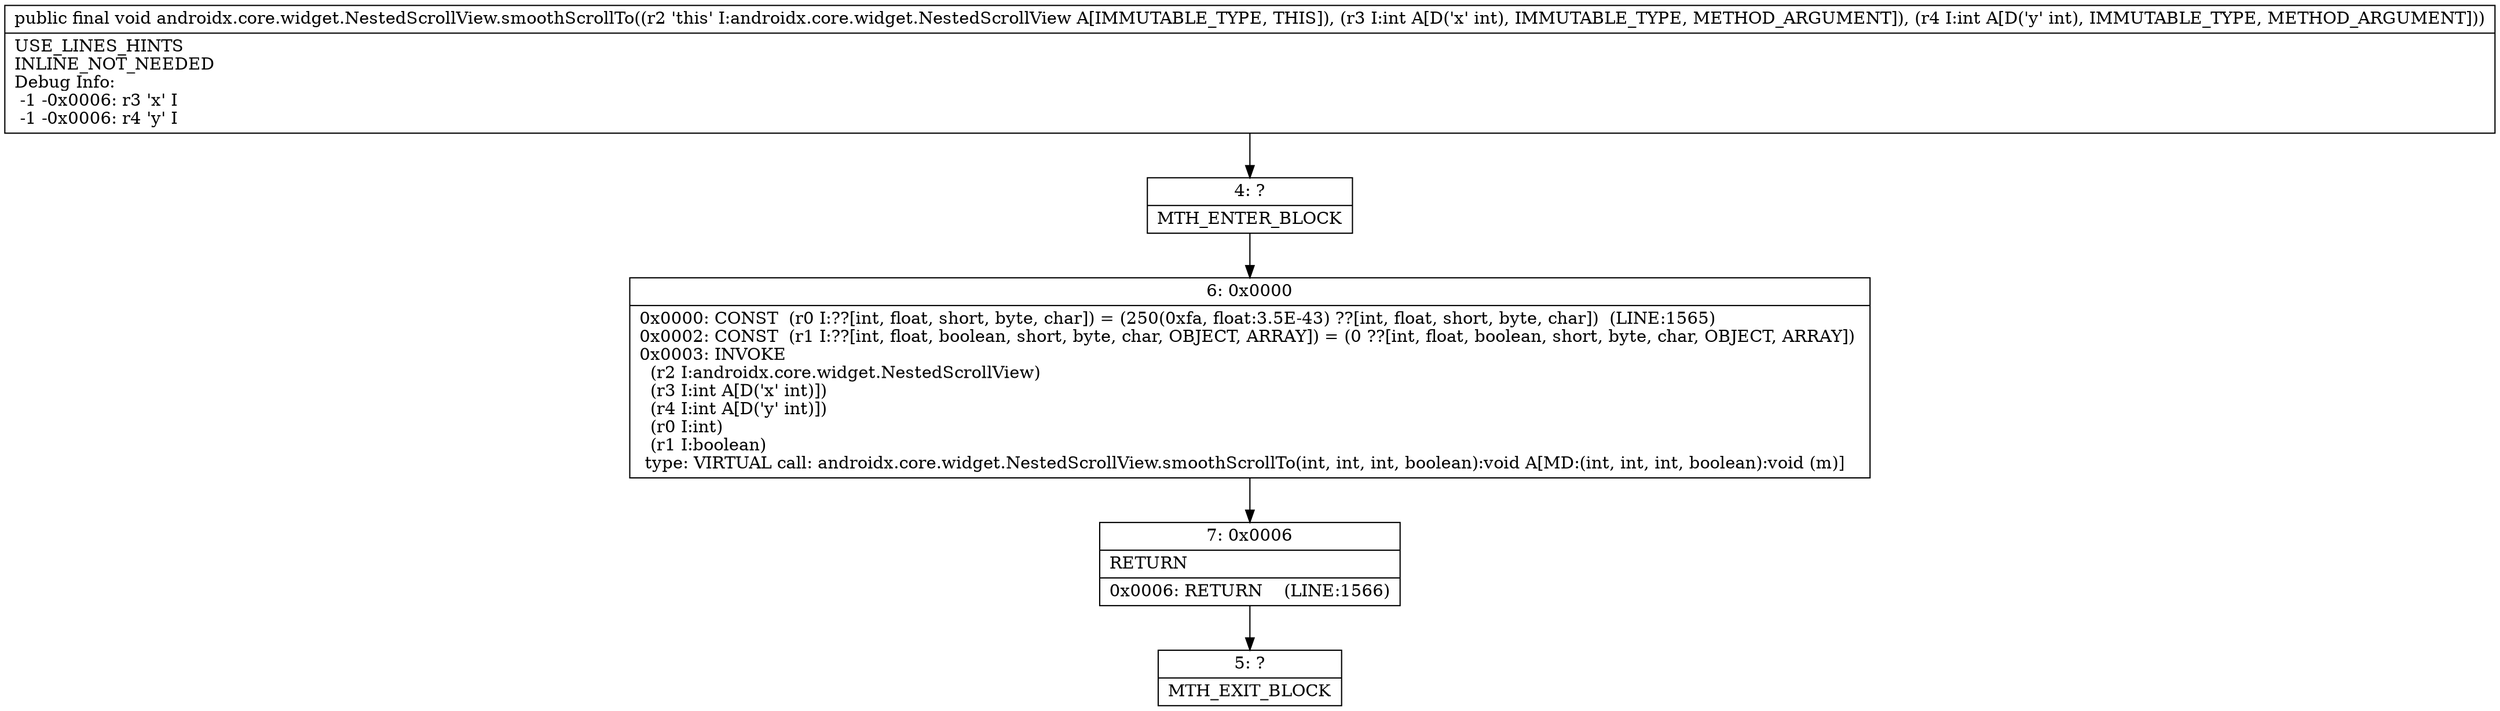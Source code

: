 digraph "CFG forandroidx.core.widget.NestedScrollView.smoothScrollTo(II)V" {
Node_4 [shape=record,label="{4\:\ ?|MTH_ENTER_BLOCK\l}"];
Node_6 [shape=record,label="{6\:\ 0x0000|0x0000: CONST  (r0 I:??[int, float, short, byte, char]) = (250(0xfa, float:3.5E\-43) ??[int, float, short, byte, char])  (LINE:1565)\l0x0002: CONST  (r1 I:??[int, float, boolean, short, byte, char, OBJECT, ARRAY]) = (0 ??[int, float, boolean, short, byte, char, OBJECT, ARRAY]) \l0x0003: INVOKE  \l  (r2 I:androidx.core.widget.NestedScrollView)\l  (r3 I:int A[D('x' int)])\l  (r4 I:int A[D('y' int)])\l  (r0 I:int)\l  (r1 I:boolean)\l type: VIRTUAL call: androidx.core.widget.NestedScrollView.smoothScrollTo(int, int, int, boolean):void A[MD:(int, int, int, boolean):void (m)]\l}"];
Node_7 [shape=record,label="{7\:\ 0x0006|RETURN\l|0x0006: RETURN    (LINE:1566)\l}"];
Node_5 [shape=record,label="{5\:\ ?|MTH_EXIT_BLOCK\l}"];
MethodNode[shape=record,label="{public final void androidx.core.widget.NestedScrollView.smoothScrollTo((r2 'this' I:androidx.core.widget.NestedScrollView A[IMMUTABLE_TYPE, THIS]), (r3 I:int A[D('x' int), IMMUTABLE_TYPE, METHOD_ARGUMENT]), (r4 I:int A[D('y' int), IMMUTABLE_TYPE, METHOD_ARGUMENT]))  | USE_LINES_HINTS\lINLINE_NOT_NEEDED\lDebug Info:\l  \-1 \-0x0006: r3 'x' I\l  \-1 \-0x0006: r4 'y' I\l}"];
MethodNode -> Node_4;Node_4 -> Node_6;
Node_6 -> Node_7;
Node_7 -> Node_5;
}

